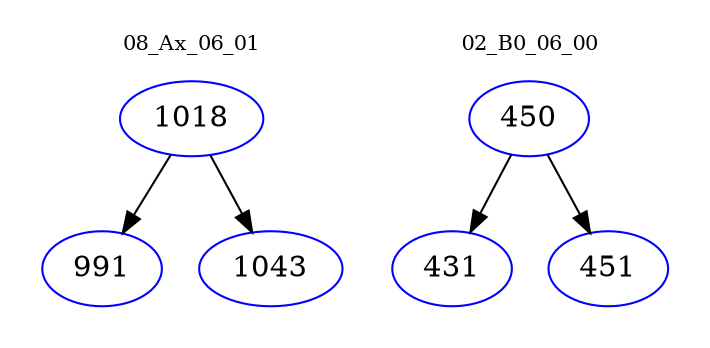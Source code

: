 digraph{
subgraph cluster_0 {
color = white
label = "08_Ax_06_01";
fontsize=10;
T0_1018 [label="1018", color="blue"]
T0_1018 -> T0_991 [color="black"]
T0_991 [label="991", color="blue"]
T0_1018 -> T0_1043 [color="black"]
T0_1043 [label="1043", color="blue"]
}
subgraph cluster_1 {
color = white
label = "02_B0_06_00";
fontsize=10;
T1_450 [label="450", color="blue"]
T1_450 -> T1_431 [color="black"]
T1_431 [label="431", color="blue"]
T1_450 -> T1_451 [color="black"]
T1_451 [label="451", color="blue"]
}
}
